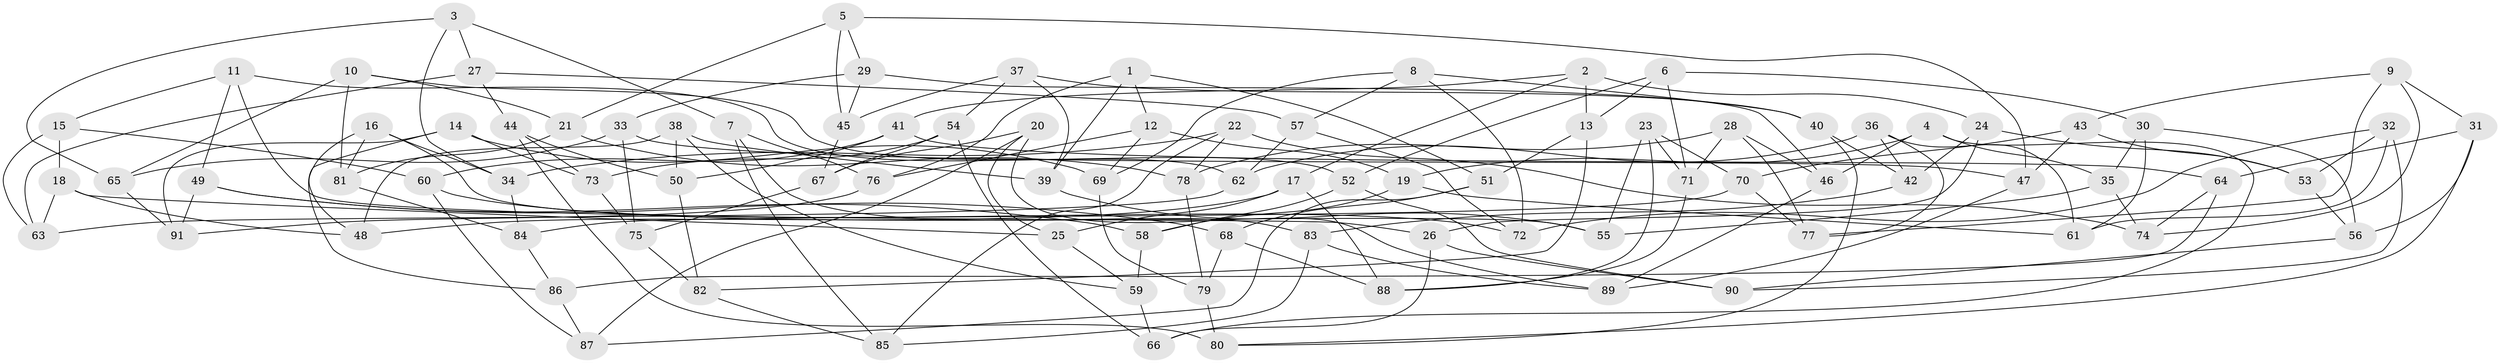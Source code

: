 // Generated by graph-tools (version 1.1) at 2025/03/03/09/25 03:03:02]
// undirected, 91 vertices, 182 edges
graph export_dot {
graph [start="1"]
  node [color=gray90,style=filled];
  1;
  2;
  3;
  4;
  5;
  6;
  7;
  8;
  9;
  10;
  11;
  12;
  13;
  14;
  15;
  16;
  17;
  18;
  19;
  20;
  21;
  22;
  23;
  24;
  25;
  26;
  27;
  28;
  29;
  30;
  31;
  32;
  33;
  34;
  35;
  36;
  37;
  38;
  39;
  40;
  41;
  42;
  43;
  44;
  45;
  46;
  47;
  48;
  49;
  50;
  51;
  52;
  53;
  54;
  55;
  56;
  57;
  58;
  59;
  60;
  61;
  62;
  63;
  64;
  65;
  66;
  67;
  68;
  69;
  70;
  71;
  72;
  73;
  74;
  75;
  76;
  77;
  78;
  79;
  80;
  81;
  82;
  83;
  84;
  85;
  86;
  87;
  88;
  89;
  90;
  91;
  1 -- 51;
  1 -- 76;
  1 -- 39;
  1 -- 12;
  2 -- 41;
  2 -- 24;
  2 -- 13;
  2 -- 17;
  3 -- 7;
  3 -- 34;
  3 -- 65;
  3 -- 27;
  4 -- 46;
  4 -- 19;
  4 -- 66;
  4 -- 35;
  5 -- 21;
  5 -- 47;
  5 -- 29;
  5 -- 45;
  6 -- 13;
  6 -- 71;
  6 -- 30;
  6 -- 52;
  7 -- 83;
  7 -- 76;
  7 -- 85;
  8 -- 57;
  8 -- 69;
  8 -- 72;
  8 -- 40;
  9 -- 31;
  9 -- 77;
  9 -- 74;
  9 -- 43;
  10 -- 65;
  10 -- 21;
  10 -- 52;
  10 -- 81;
  11 -- 26;
  11 -- 62;
  11 -- 49;
  11 -- 15;
  12 -- 69;
  12 -- 76;
  12 -- 19;
  13 -- 82;
  13 -- 51;
  14 -- 91;
  14 -- 86;
  14 -- 69;
  14 -- 73;
  15 -- 60;
  15 -- 63;
  15 -- 18;
  16 -- 48;
  16 -- 81;
  16 -- 55;
  16 -- 34;
  17 -- 48;
  17 -- 25;
  17 -- 88;
  18 -- 25;
  18 -- 63;
  18 -- 48;
  19 -- 58;
  19 -- 61;
  20 -- 25;
  20 -- 67;
  20 -- 87;
  20 -- 89;
  21 -- 78;
  21 -- 81;
  22 -- 34;
  22 -- 74;
  22 -- 85;
  22 -- 78;
  23 -- 70;
  23 -- 71;
  23 -- 55;
  23 -- 88;
  24 -- 53;
  24 -- 26;
  24 -- 42;
  25 -- 59;
  26 -- 90;
  26 -- 66;
  27 -- 63;
  27 -- 57;
  27 -- 44;
  28 -- 78;
  28 -- 71;
  28 -- 46;
  28 -- 77;
  29 -- 46;
  29 -- 45;
  29 -- 33;
  30 -- 56;
  30 -- 35;
  30 -- 61;
  31 -- 56;
  31 -- 80;
  31 -- 64;
  32 -- 90;
  32 -- 72;
  32 -- 61;
  32 -- 53;
  33 -- 65;
  33 -- 47;
  33 -- 75;
  34 -- 84;
  35 -- 55;
  35 -- 74;
  36 -- 62;
  36 -- 42;
  36 -- 61;
  36 -- 77;
  37 -- 39;
  37 -- 54;
  37 -- 40;
  37 -- 45;
  38 -- 39;
  38 -- 50;
  38 -- 59;
  38 -- 48;
  39 -- 55;
  40 -- 80;
  40 -- 42;
  41 -- 50;
  41 -- 64;
  41 -- 60;
  42 -- 83;
  43 -- 47;
  43 -- 53;
  43 -- 70;
  44 -- 50;
  44 -- 80;
  44 -- 73;
  45 -- 67;
  46 -- 89;
  47 -- 89;
  49 -- 58;
  49 -- 68;
  49 -- 91;
  50 -- 82;
  51 -- 87;
  51 -- 68;
  52 -- 58;
  52 -- 90;
  53 -- 56;
  54 -- 67;
  54 -- 73;
  54 -- 66;
  56 -- 90;
  57 -- 72;
  57 -- 62;
  58 -- 59;
  59 -- 66;
  60 -- 72;
  60 -- 87;
  62 -- 63;
  64 -- 86;
  64 -- 74;
  65 -- 91;
  67 -- 75;
  68 -- 79;
  68 -- 88;
  69 -- 79;
  70 -- 77;
  70 -- 84;
  71 -- 88;
  73 -- 75;
  75 -- 82;
  76 -- 91;
  78 -- 79;
  79 -- 80;
  81 -- 84;
  82 -- 85;
  83 -- 89;
  83 -- 85;
  84 -- 86;
  86 -- 87;
}
